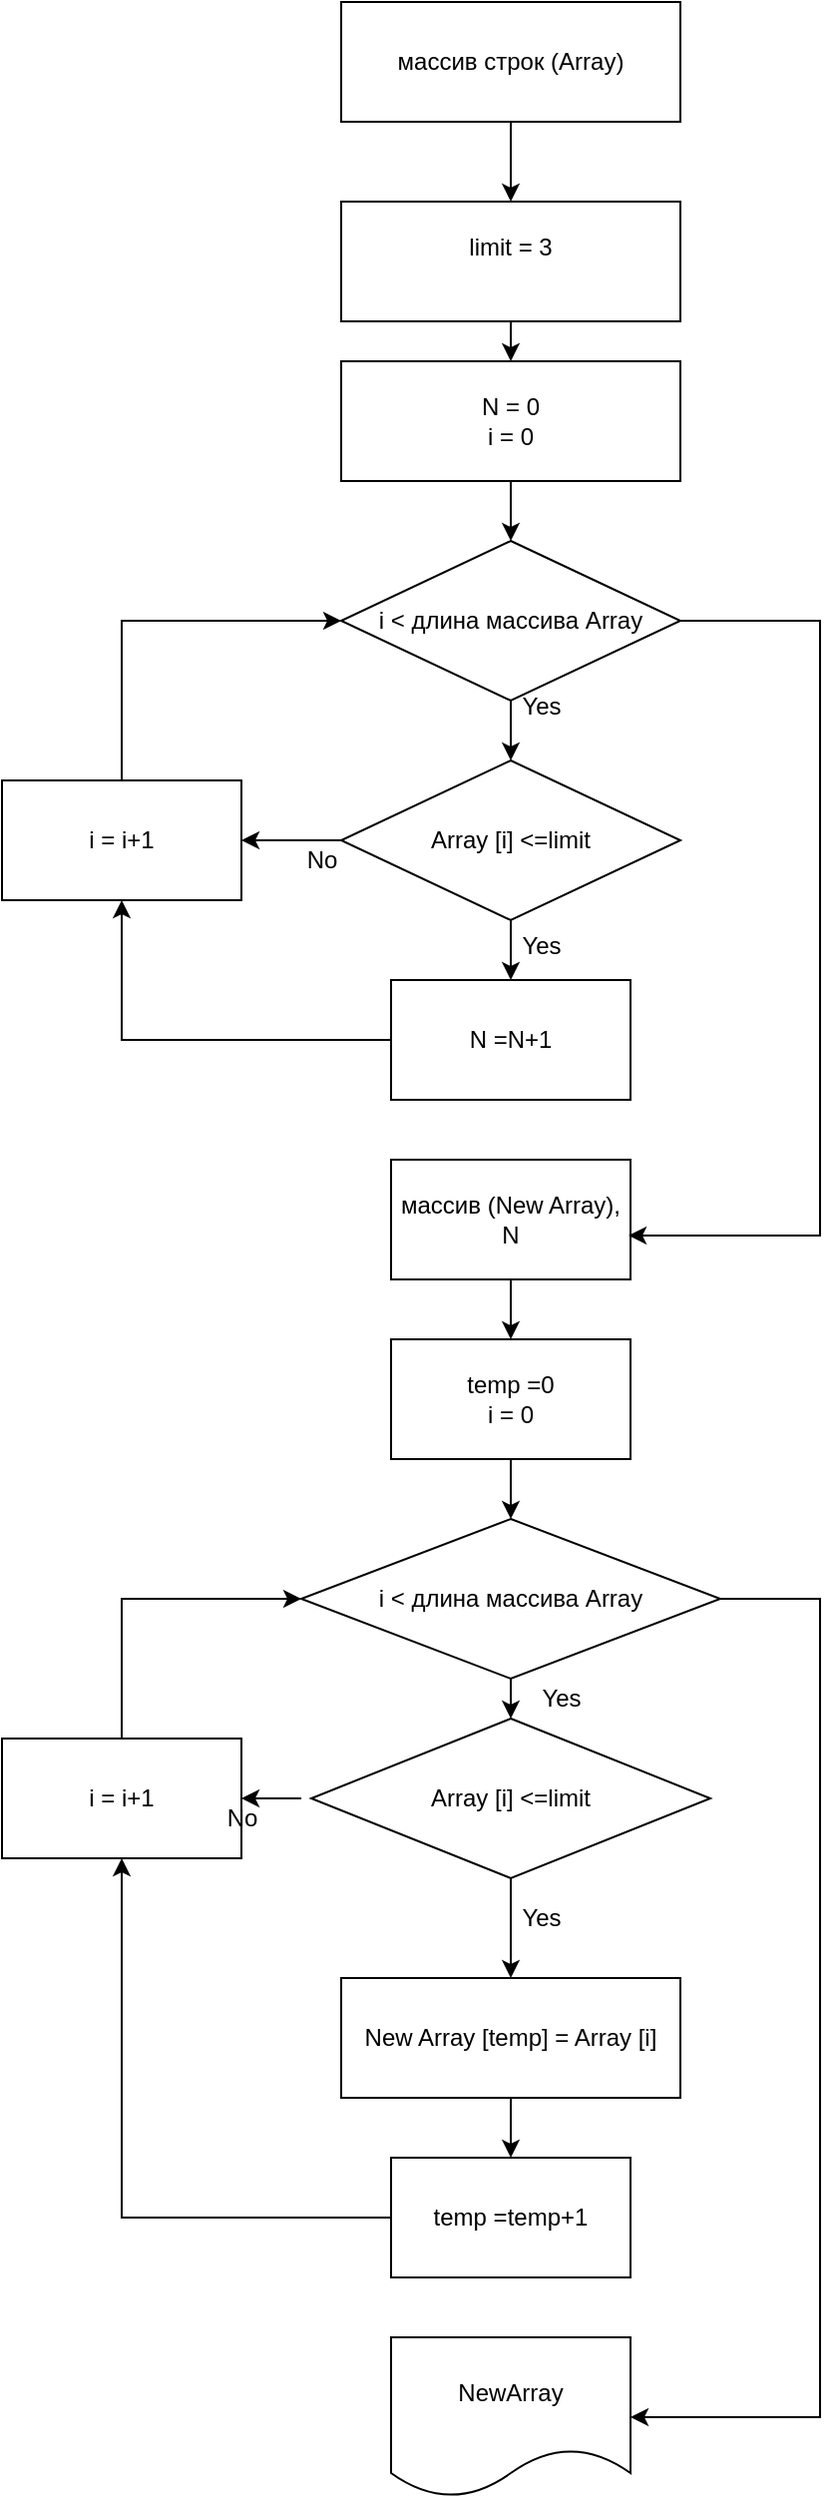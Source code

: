 <mxfile>
    <diagram id="PBSlRbqmZqGvE8p9310x" name="blockdiagram">
        <mxGraphModel dx="1545" dy="1350" grid="1" gridSize="10" guides="1" tooltips="1" connect="1" arrows="1" fold="1" page="1" pageScale="1" pageWidth="827" pageHeight="1169" math="0" shadow="0">
            <root>
                <mxCell id="0"/>
                <mxCell id="1" parent="0"/>
                <mxCell id="2" value="массив строк (Array)" style="rounded=0;whiteSpace=wrap;html=1;" vertex="1" parent="1">
                    <mxGeometry y="-670" width="170" height="60" as="geometry"/>
                </mxCell>
                <mxCell id="3" value="New Array [temp] = Array [i]" style="rounded=0;whiteSpace=wrap;html=1;" vertex="1" parent="1">
                    <mxGeometry y="320" width="170" height="60" as="geometry"/>
                </mxCell>
                <mxCell id="4" value="&lt;div&gt;limit = 3&lt;/div&gt;&lt;div&gt;&lt;br&gt;&lt;/div&gt;" style="rounded=0;whiteSpace=wrap;html=1;" vertex="1" parent="1">
                    <mxGeometry y="-570" width="170" height="60" as="geometry"/>
                </mxCell>
                <mxCell id="5" value="&lt;div&gt;N = 0&lt;/div&gt;&lt;div&gt;i = 0 &lt;br&gt;&lt;/div&gt;" style="rounded=0;whiteSpace=wrap;html=1;" vertex="1" parent="1">
                    <mxGeometry y="-490" width="170" height="60" as="geometry"/>
                </mxCell>
                <mxCell id="6" value="i &amp;lt; длина массива Array" style="rhombus;whiteSpace=wrap;html=1;" vertex="1" parent="1">
                    <mxGeometry y="-400" width="170" height="80" as="geometry"/>
                </mxCell>
                <mxCell id="7" value="&lt;div&gt;Array [i] &amp;lt;=limit&lt;/div&gt;" style="rhombus;whiteSpace=wrap;html=1;" vertex="1" parent="1">
                    <mxGeometry y="-290" width="170" height="80" as="geometry"/>
                </mxCell>
                <mxCell id="8" value="&lt;div&gt;i = i+1&lt;/div&gt;" style="rounded=0;whiteSpace=wrap;html=1;" vertex="1" parent="1">
                    <mxGeometry x="-170" y="-280" width="120" height="60" as="geometry"/>
                </mxCell>
                <mxCell id="9" value="temp =temp+1" style="rounded=0;whiteSpace=wrap;html=1;" vertex="1" parent="1">
                    <mxGeometry x="25" y="410" width="120" height="60" as="geometry"/>
                </mxCell>
                <mxCell id="10" value="i &amp;lt; длина массива Array" style="rhombus;whiteSpace=wrap;html=1;" vertex="1" parent="1">
                    <mxGeometry x="-20" y="90" width="210" height="80" as="geometry"/>
                </mxCell>
                <mxCell id="11" value="&lt;div&gt;temp =0&lt;/div&gt;&lt;div&gt;i = 0&lt;br&gt;&lt;/div&gt;" style="rounded=0;whiteSpace=wrap;html=1;" vertex="1" parent="1">
                    <mxGeometry x="25" width="120" height="60" as="geometry"/>
                </mxCell>
                <mxCell id="12" value="N =N+1" style="rounded=0;whiteSpace=wrap;html=1;" vertex="1" parent="1">
                    <mxGeometry x="25" y="-180" width="120" height="60" as="geometry"/>
                </mxCell>
                <mxCell id="13" value="массив (New Array), N" style="rounded=0;whiteSpace=wrap;html=1;" vertex="1" parent="1">
                    <mxGeometry x="25" y="-90" width="120" height="60" as="geometry"/>
                </mxCell>
                <mxCell id="14" value="" style="endArrow=classic;html=1;rounded=0;exitX=0.5;exitY=1;exitDx=0;exitDy=0;entryX=0.5;entryY=0;entryDx=0;entryDy=0;" edge="1" parent="1" source="2" target="4">
                    <mxGeometry width="50" height="50" relative="1" as="geometry">
                        <mxPoint x="50" y="-320" as="sourcePoint"/>
                        <mxPoint x="100" y="-370" as="targetPoint"/>
                    </mxGeometry>
                </mxCell>
                <mxCell id="15" value="" style="endArrow=classic;html=1;rounded=0;exitX=0.5;exitY=1;exitDx=0;exitDy=0;" edge="1" parent="1" source="4">
                    <mxGeometry width="50" height="50" relative="1" as="geometry">
                        <mxPoint x="80" y="-480" as="sourcePoint"/>
                        <mxPoint x="85" y="-490" as="targetPoint"/>
                    </mxGeometry>
                </mxCell>
                <mxCell id="16" value="&lt;div&gt;Array [i] &amp;lt;=limit&lt;/div&gt;" style="rhombus;whiteSpace=wrap;html=1;" vertex="1" parent="1">
                    <mxGeometry x="-15" y="190" width="200" height="80" as="geometry"/>
                </mxCell>
                <mxCell id="17" value="&lt;div&gt;i = i+1&lt;/div&gt;" style="rounded=0;whiteSpace=wrap;html=1;" vertex="1" parent="1">
                    <mxGeometry x="-170" y="200" width="120" height="60" as="geometry"/>
                </mxCell>
                <mxCell id="18" value="NewArray" style="shape=document;whiteSpace=wrap;html=1;boundedLbl=1;" vertex="1" parent="1">
                    <mxGeometry x="25" y="500" width="120" height="80" as="geometry"/>
                </mxCell>
                <mxCell id="19" value="" style="endArrow=classic;html=1;rounded=0;exitX=1;exitY=0.5;exitDx=0;exitDy=0;entryX=1;entryY=0.5;entryDx=0;entryDy=0;" edge="1" parent="1" source="10" target="18">
                    <mxGeometry width="50" height="50" relative="1" as="geometry">
                        <mxPoint x="-90" y="480" as="sourcePoint"/>
                        <mxPoint x="140" y="620" as="targetPoint"/>
                        <Array as="points">
                            <mxPoint x="240" y="130"/>
                            <mxPoint x="240" y="290"/>
                            <mxPoint x="240" y="540"/>
                        </Array>
                    </mxGeometry>
                </mxCell>
                <mxCell id="20" value="" style="endArrow=classic;html=1;rounded=0;exitX=0.5;exitY=1;exitDx=0;exitDy=0;" edge="1" parent="1" source="3" target="9">
                    <mxGeometry width="50" height="50" relative="1" as="geometry">
                        <mxPoint x="-90" y="520" as="sourcePoint"/>
                        <mxPoint x="-40" y="470" as="targetPoint"/>
                    </mxGeometry>
                </mxCell>
                <mxCell id="21" value="" style="endArrow=classic;html=1;rounded=0;exitX=0.5;exitY=1;exitDx=0;exitDy=0;" edge="1" parent="1" source="16" target="3">
                    <mxGeometry width="50" height="50" relative="1" as="geometry">
                        <mxPoint x="-90" y="520" as="sourcePoint"/>
                        <mxPoint x="-40" y="470" as="targetPoint"/>
                    </mxGeometry>
                </mxCell>
                <mxCell id="22" value="" style="endArrow=classic;html=1;rounded=0;exitX=0.5;exitY=1;exitDx=0;exitDy=0;" edge="1" parent="1" source="5" target="6">
                    <mxGeometry width="50" height="50" relative="1" as="geometry">
                        <mxPoint x="-90" y="-440" as="sourcePoint"/>
                        <mxPoint x="-40" y="-490" as="targetPoint"/>
                    </mxGeometry>
                </mxCell>
                <mxCell id="23" value="" style="endArrow=classic;html=1;rounded=0;exitX=0.5;exitY=1;exitDx=0;exitDy=0;" edge="1" parent="1" source="6" target="7">
                    <mxGeometry width="50" height="50" relative="1" as="geometry">
                        <mxPoint x="-90" y="-220" as="sourcePoint"/>
                        <mxPoint x="-40" y="-270" as="targetPoint"/>
                    </mxGeometry>
                </mxCell>
                <mxCell id="24" value="" style="endArrow=classic;html=1;rounded=0;exitX=0.5;exitY=1;exitDx=0;exitDy=0;entryX=0.5;entryY=0;entryDx=0;entryDy=0;" edge="1" parent="1" source="7" target="12">
                    <mxGeometry width="50" height="50" relative="1" as="geometry">
                        <mxPoint x="-90" y="-220" as="sourcePoint"/>
                        <mxPoint x="85" y="-140" as="targetPoint"/>
                    </mxGeometry>
                </mxCell>
                <mxCell id="25" value="" style="endArrow=classic;html=1;rounded=0;exitX=1;exitY=0.5;exitDx=0;exitDy=0;entryX=0.992;entryY=0.633;entryDx=0;entryDy=0;entryPerimeter=0;" edge="1" parent="1" source="6" target="13">
                    <mxGeometry width="50" height="50" relative="1" as="geometry">
                        <mxPoint x="-90" y="-220" as="sourcePoint"/>
                        <mxPoint x="-40" y="-270" as="targetPoint"/>
                        <Array as="points">
                            <mxPoint x="240" y="-360"/>
                            <mxPoint x="240" y="-52"/>
                        </Array>
                    </mxGeometry>
                </mxCell>
                <mxCell id="26" value="" style="endArrow=classic;html=1;rounded=0;exitX=0;exitY=0.5;exitDx=0;exitDy=0;entryX=1;entryY=0.5;entryDx=0;entryDy=0;" edge="1" parent="1" source="7" target="8">
                    <mxGeometry width="50" height="50" relative="1" as="geometry">
                        <mxPoint x="-90" y="-220" as="sourcePoint"/>
                        <mxPoint x="-40" y="-270" as="targetPoint"/>
                    </mxGeometry>
                </mxCell>
                <mxCell id="27" value="" style="endArrow=classic;html=1;rounded=0;exitX=0;exitY=0.5;exitDx=0;exitDy=0;entryX=0.5;entryY=1;entryDx=0;entryDy=0;" edge="1" parent="1" source="12" target="8">
                    <mxGeometry width="50" height="50" relative="1" as="geometry">
                        <mxPoint x="-90" y="-220" as="sourcePoint"/>
                        <mxPoint x="-210" y="-150" as="targetPoint"/>
                        <Array as="points">
                            <mxPoint x="-110" y="-150"/>
                        </Array>
                    </mxGeometry>
                </mxCell>
                <mxCell id="28" value="" style="endArrow=classic;html=1;rounded=0;exitX=0.5;exitY=0;exitDx=0;exitDy=0;entryX=0;entryY=0.5;entryDx=0;entryDy=0;" edge="1" parent="1" source="8" target="6">
                    <mxGeometry width="50" height="50" relative="1" as="geometry">
                        <mxPoint x="-260" y="-220" as="sourcePoint"/>
                        <mxPoint x="-210" y="-270" as="targetPoint"/>
                        <Array as="points">
                            <mxPoint x="-110" y="-360"/>
                        </Array>
                    </mxGeometry>
                </mxCell>
                <mxCell id="29" value="" style="endArrow=classic;html=1;rounded=0;exitX=0;exitY=0.5;exitDx=0;exitDy=0;" edge="1" parent="1" source="9">
                    <mxGeometry width="50" height="50" relative="1" as="geometry">
                        <mxPoint x="80" y="440" as="sourcePoint"/>
                        <mxPoint x="-110" y="260" as="targetPoint"/>
                        <Array as="points">
                            <mxPoint x="-110" y="440"/>
                        </Array>
                    </mxGeometry>
                </mxCell>
                <mxCell id="30" value="" style="endArrow=classic;html=1;rounded=0;entryX=1;entryY=0.5;entryDx=0;entryDy=0;" edge="1" parent="1" target="17">
                    <mxGeometry width="50" height="50" relative="1" as="geometry">
                        <mxPoint x="-20" y="230" as="sourcePoint"/>
                        <mxPoint x="-100" y="240" as="targetPoint"/>
                    </mxGeometry>
                </mxCell>
                <mxCell id="31" value="" style="endArrow=classic;html=1;rounded=0;exitX=0.5;exitY=0;exitDx=0;exitDy=0;entryX=0;entryY=0.5;entryDx=0;entryDy=0;" edge="1" parent="1" source="17" target="10">
                    <mxGeometry width="50" height="50" relative="1" as="geometry">
                        <mxPoint x="-230" y="330" as="sourcePoint"/>
                        <mxPoint x="-180" y="280" as="targetPoint"/>
                        <Array as="points">
                            <mxPoint x="-110" y="130"/>
                        </Array>
                    </mxGeometry>
                </mxCell>
                <mxCell id="32" value="" style="endArrow=classic;html=1;rounded=0;exitX=0.5;exitY=1;exitDx=0;exitDy=0;" edge="1" parent="1" source="10" target="16">
                    <mxGeometry width="50" height="50" relative="1" as="geometry">
                        <mxPoint x="-230" y="330" as="sourcePoint"/>
                        <mxPoint x="-180" y="280" as="targetPoint"/>
                    </mxGeometry>
                </mxCell>
                <mxCell id="33" value="Yes" style="text;html=1;align=center;verticalAlign=middle;resizable=0;points=[];autosize=1;strokeColor=none;fillColor=none;" vertex="1" parent="1">
                    <mxGeometry x="90" y="165" width="40" height="30" as="geometry"/>
                </mxCell>
                <mxCell id="34" value="Yes" style="text;html=1;align=center;verticalAlign=middle;resizable=0;points=[];autosize=1;strokeColor=none;fillColor=none;" vertex="1" parent="1">
                    <mxGeometry x="80" y="275" width="40" height="30" as="geometry"/>
                </mxCell>
                <mxCell id="35" value="No" style="text;html=1;align=center;verticalAlign=middle;resizable=0;points=[];autosize=1;strokeColor=none;fillColor=none;" vertex="1" parent="1">
                    <mxGeometry x="-70" y="225" width="40" height="30" as="geometry"/>
                </mxCell>
                <mxCell id="36" value="No" style="text;html=1;align=center;verticalAlign=middle;resizable=0;points=[];autosize=1;strokeColor=none;fillColor=none;" vertex="1" parent="1">
                    <mxGeometry x="-30" y="-255" width="40" height="30" as="geometry"/>
                </mxCell>
                <mxCell id="37" value="&lt;div&gt;Yes&lt;/div&gt;&lt;div&gt;&lt;br&gt;&lt;/div&gt;" style="text;html=1;align=center;verticalAlign=middle;resizable=0;points=[];autosize=1;strokeColor=none;fillColor=none;" vertex="1" parent="1">
                    <mxGeometry x="80" y="-330" width="40" height="40" as="geometry"/>
                </mxCell>
                <mxCell id="38" value="&lt;div&gt;Yes&lt;/div&gt;&lt;div&gt;&lt;br&gt;&lt;/div&gt;" style="text;html=1;align=center;verticalAlign=middle;resizable=0;points=[];autosize=1;strokeColor=none;fillColor=none;" vertex="1" parent="1">
                    <mxGeometry x="80" y="-210" width="40" height="40" as="geometry"/>
                </mxCell>
                <mxCell id="39" value="" style="endArrow=classic;html=1;rounded=0;exitX=0.5;exitY=1;exitDx=0;exitDy=0;" edge="1" parent="1" source="13" target="11">
                    <mxGeometry width="50" height="50" relative="1" as="geometry">
                        <mxPoint x="-90" y="70" as="sourcePoint"/>
                        <mxPoint x="-40" y="20" as="targetPoint"/>
                    </mxGeometry>
                </mxCell>
                <mxCell id="40" value="" style="endArrow=classic;html=1;rounded=0;exitX=0.5;exitY=1;exitDx=0;exitDy=0;" edge="1" parent="1" source="11" target="10">
                    <mxGeometry width="50" height="50" relative="1" as="geometry">
                        <mxPoint x="-90" y="70" as="sourcePoint"/>
                        <mxPoint x="-40" y="20" as="targetPoint"/>
                    </mxGeometry>
                </mxCell>
            </root>
        </mxGraphModel>
    </diagram>
</mxfile>